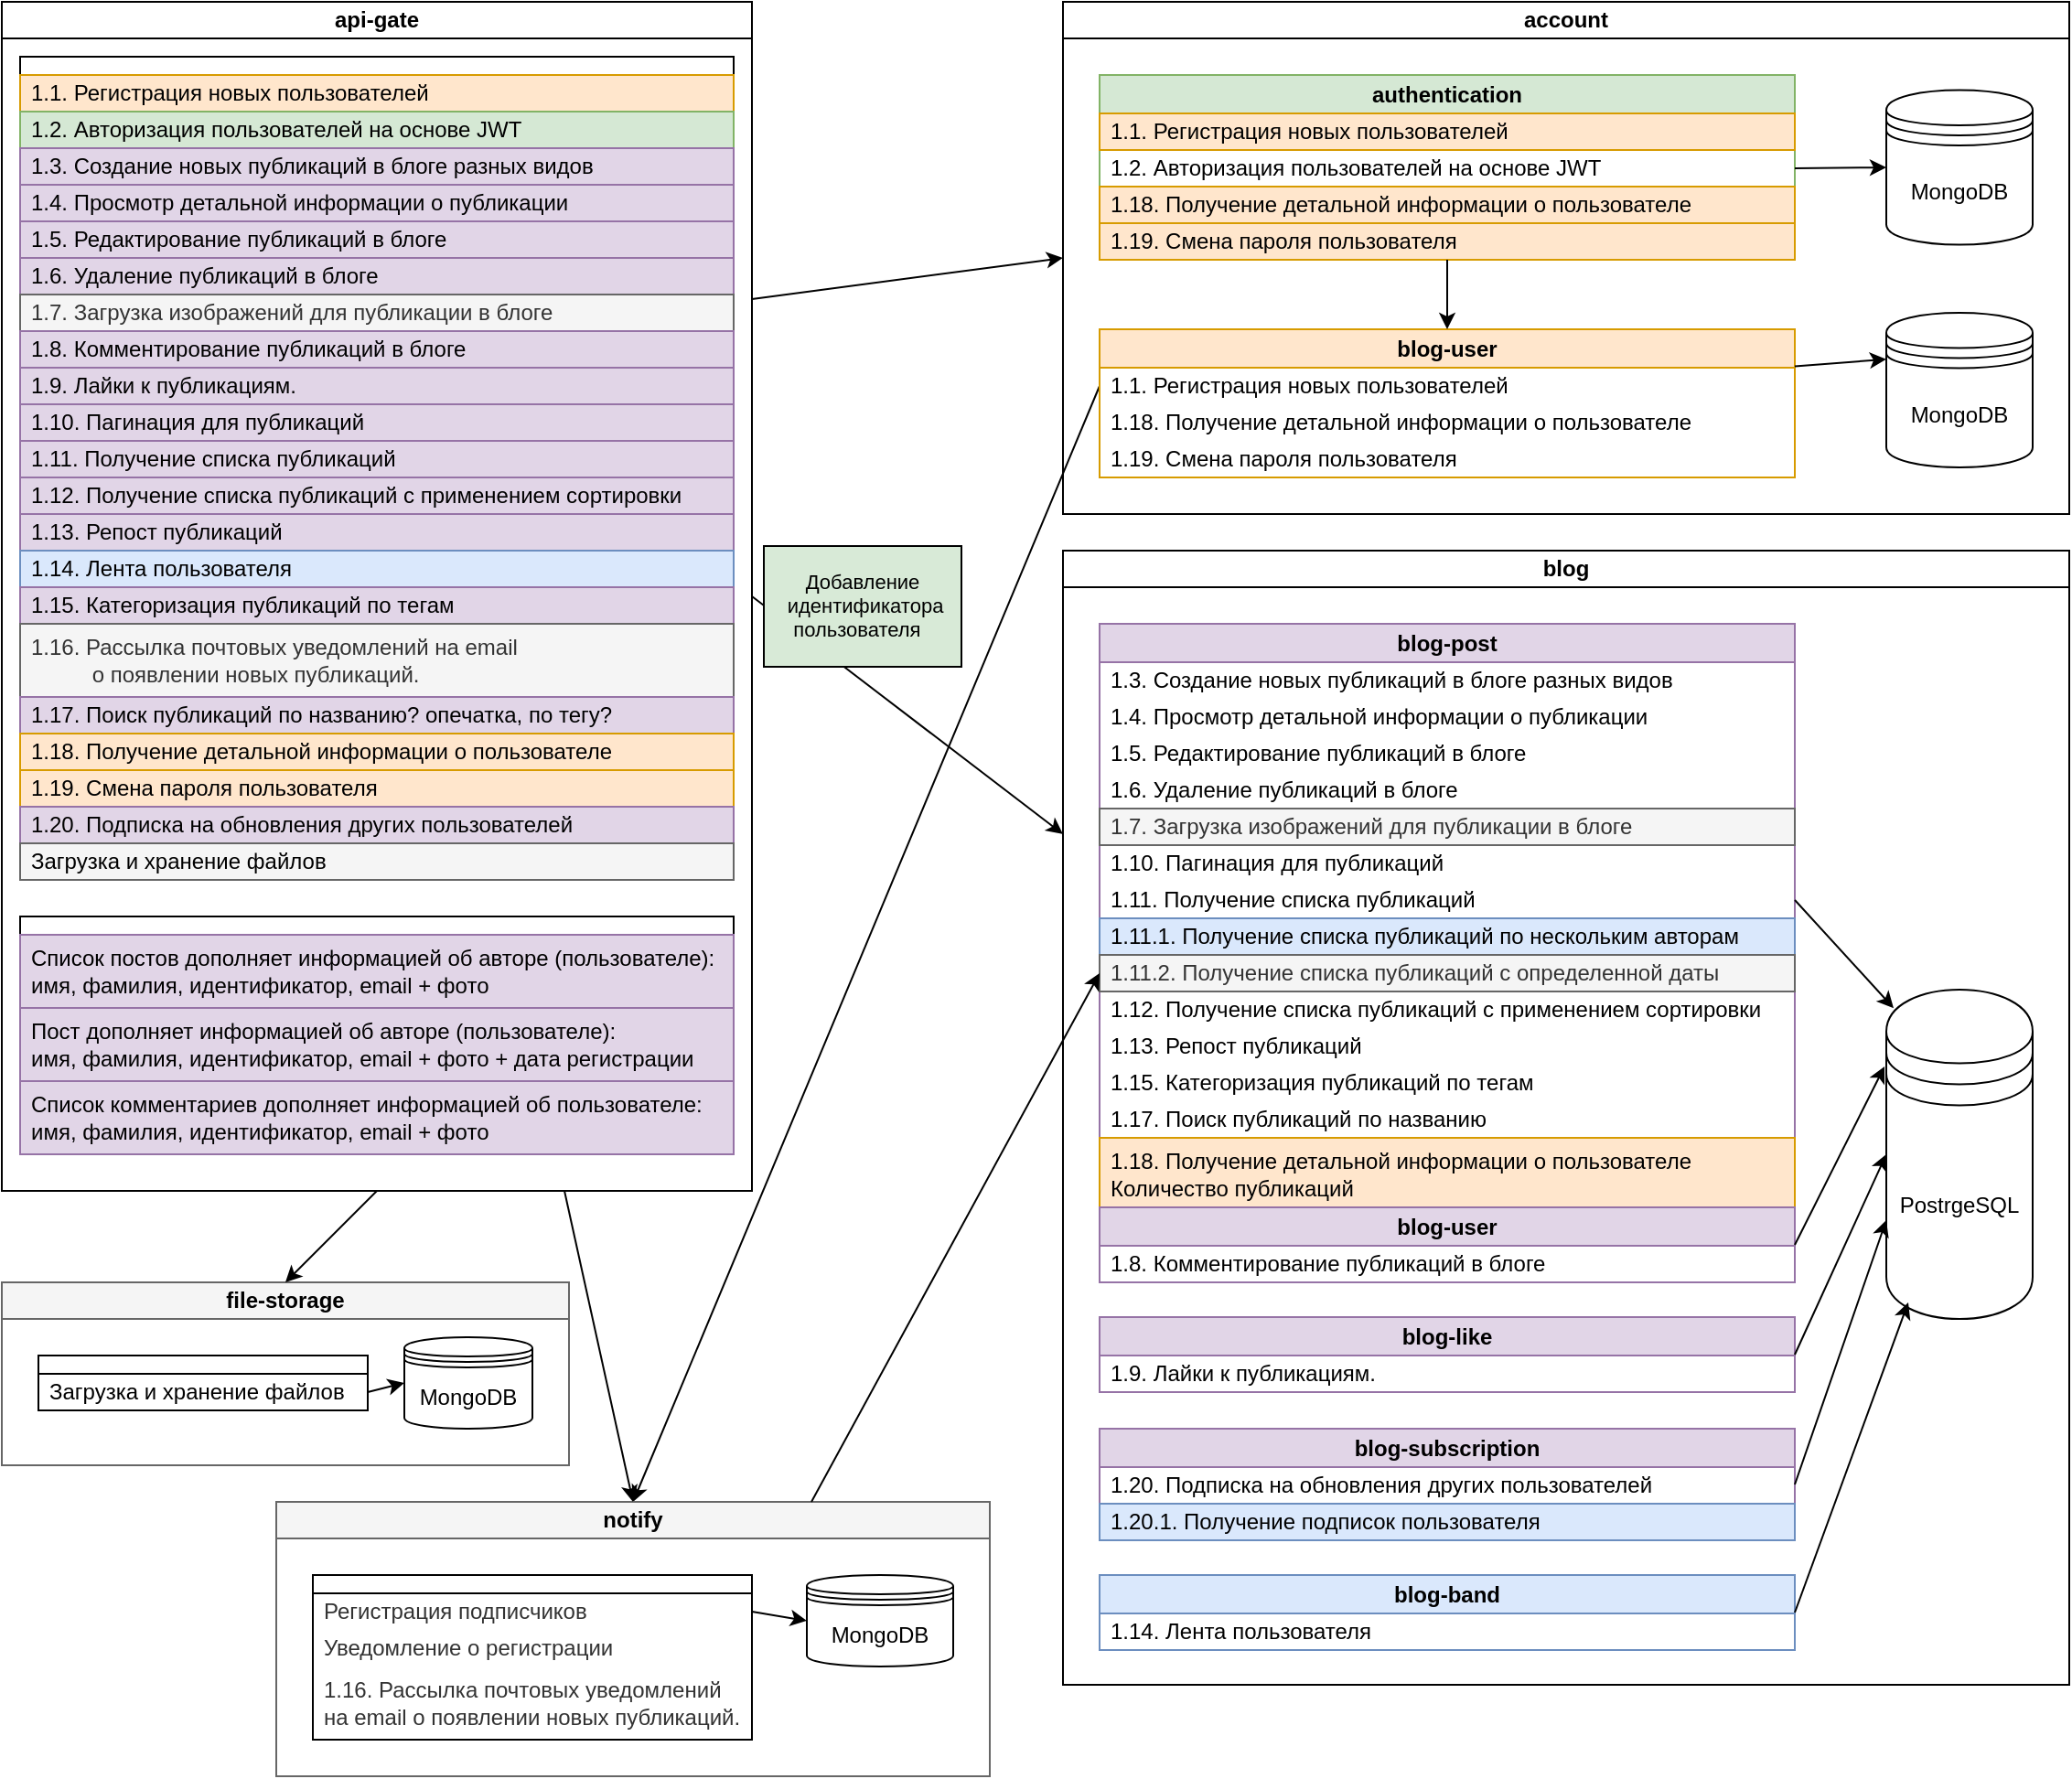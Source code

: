 <mxfile version="26.0.5">
  <diagram name="Страница — 1" id="c0rmzO42i5S5-6AuYbNh">
    <mxGraphModel dx="1434" dy="772" grid="1" gridSize="10" guides="1" tooltips="1" connect="1" arrows="1" fold="1" page="1" pageScale="1" pageWidth="1169" pageHeight="827" math="0" shadow="0">
      <root>
        <mxCell id="0" />
        <mxCell id="1" parent="0" />
        <mxCell id="fOTDyIUjg81vTat3cw3O-70" value="" style="endArrow=classic;html=1;rounded=0;exitX=0;exitY=0.5;exitDx=0;exitDy=0;entryX=0.5;entryY=0;entryDx=0;entryDy=0;" edge="1" parent="1" source="vsAvf6VTHKERCvfl-qEp-24" target="fOTDyIUjg81vTat3cw3O-58">
          <mxGeometry relative="1" as="geometry">
            <mxPoint x="800" y="1068" as="sourcePoint" />
            <mxPoint x="849" y="970" as="targetPoint" />
          </mxGeometry>
        </mxCell>
        <mxCell id="Nwkl9uQ9HmGx1w59XUbe-11" value="account" style="swimlane;whiteSpace=wrap;html=1;align=center;fontSize=12;startSize=20;" parent="1" vertex="1">
          <mxGeometry x="600" y="20" width="550" height="280" as="geometry" />
        </mxCell>
        <mxCell id="vsAvf6VTHKERCvfl-qEp-13" value="&lt;span style=&quot;font-weight: 700;&quot;&gt;authentication&lt;/span&gt;" style="swimlane;fontStyle=0;childLayout=stackLayout;horizontal=1;startSize=21;horizontalStack=0;resizeParent=1;resizeParentMax=0;resizeLast=0;collapsible=1;marginBottom=0;whiteSpace=wrap;html=1;movable=1;resizable=1;rotatable=1;deletable=1;editable=1;locked=0;connectable=1;fillColor=#d5e8d4;strokeColor=#82b366;" parent="Nwkl9uQ9HmGx1w59XUbe-11" vertex="1">
          <mxGeometry x="20" y="40" width="380" height="101" as="geometry" />
        </mxCell>
        <mxCell id="vsAvf6VTHKERCvfl-qEp-14" value="&lt;font style=&quot;color: rgb(0, 0, 0);&quot;&gt;1.1. Регистрация новых пользователей&lt;/font&gt;" style="text;strokeColor=#d79b00;fillColor=#ffe6cc;align=left;verticalAlign=middle;spacingLeft=4;spacingRight=4;overflow=hidden;points=[[0,0.5],[1,0.5]];portConstraint=eastwest;rotatable=0;whiteSpace=wrap;html=1;" parent="vsAvf6VTHKERCvfl-qEp-13" vertex="1">
          <mxGeometry y="21" width="380" height="20" as="geometry" />
        </mxCell>
        <mxCell id="vsAvf6VTHKERCvfl-qEp-15" value="1.2. Авторизация пользователей на основе JWT" style="text;align=left;verticalAlign=middle;spacingLeft=4;spacingRight=4;overflow=hidden;points=[[0,0.5],[1,0.5]];portConstraint=eastwest;rotatable=0;whiteSpace=wrap;html=1;" parent="vsAvf6VTHKERCvfl-qEp-13" vertex="1">
          <mxGeometry y="41" width="380" height="20" as="geometry" />
        </mxCell>
        <mxCell id="vsAvf6VTHKERCvfl-qEp-16" value="&lt;div style=&quot;text-align: center;&quot;&gt;&lt;span style=&quot;text-wrap-mode: nowrap;&quot;&gt;1.18. Получение детальной информации о пользователе&lt;/span&gt;&lt;/div&gt;" style="text;strokeColor=#d79b00;fillColor=#ffe6cc;align=left;verticalAlign=middle;spacingLeft=4;spacingRight=4;overflow=hidden;points=[[0,0.5],[1,0.5]];portConstraint=eastwest;rotatable=1;whiteSpace=wrap;html=1;movable=1;resizable=1;deletable=1;editable=1;locked=0;connectable=1;" parent="vsAvf6VTHKERCvfl-qEp-13" vertex="1">
          <mxGeometry y="61" width="380" height="20" as="geometry" />
        </mxCell>
        <mxCell id="vsAvf6VTHKERCvfl-qEp-108" value="&lt;div style=&quot;text-align: center;&quot;&gt;&lt;span style=&quot;background-color: transparent; text-wrap-mode: nowrap;&quot;&gt;1.19. Смена пароля пользователя&lt;/span&gt;&lt;/div&gt;" style="text;strokeColor=#d79b00;fillColor=#ffe6cc;align=left;verticalAlign=middle;spacingLeft=4;spacingRight=4;overflow=hidden;points=[[0,0.5],[1,0.5]];portConstraint=eastwest;rotatable=1;whiteSpace=wrap;html=1;movable=1;resizable=1;deletable=1;editable=1;locked=0;connectable=1;" parent="vsAvf6VTHKERCvfl-qEp-13" vertex="1">
          <mxGeometry y="81" width="380" height="20" as="geometry" />
        </mxCell>
        <mxCell id="vsAvf6VTHKERCvfl-qEp-21" value="&lt;span style=&quot;font-weight: 700;&quot;&gt;blog-user&lt;/span&gt;" style="swimlane;fontStyle=0;childLayout=stackLayout;horizontal=1;startSize=21;horizontalStack=0;resizeParent=1;resizeParentMax=0;resizeLast=0;collapsible=1;marginBottom=0;whiteSpace=wrap;html=1;movable=1;resizable=1;rotatable=1;deletable=1;editable=1;locked=0;connectable=1;fillColor=#ffe6cc;strokeColor=#d79b00;" parent="Nwkl9uQ9HmGx1w59XUbe-11" vertex="1">
          <mxGeometry x="20" y="179" width="380" height="81" as="geometry" />
        </mxCell>
        <mxCell id="vsAvf6VTHKERCvfl-qEp-24" value="&lt;font style=&quot;color: rgb(0, 0, 0);&quot;&gt;1.1. Регистрация новых пользователей&lt;/font&gt;" style="text;align=left;verticalAlign=middle;spacingLeft=4;spacingRight=4;overflow=hidden;points=[[0,0.5],[1,0.5]];portConstraint=eastwest;rotatable=0;whiteSpace=wrap;html=1;" parent="vsAvf6VTHKERCvfl-qEp-21" vertex="1">
          <mxGeometry y="21" width="380" height="20" as="geometry" />
        </mxCell>
        <mxCell id="vsAvf6VTHKERCvfl-qEp-98" value="&lt;span style=&quot;text-align: center; text-wrap-mode: nowrap;&quot;&gt;1.18. Получение детальной информации о пользователе&lt;/span&gt;" style="text;align=left;verticalAlign=middle;spacingLeft=4;spacingRight=4;overflow=hidden;points=[[0,0.5],[1,0.5]];portConstraint=eastwest;rotatable=0;whiteSpace=wrap;html=1;" parent="vsAvf6VTHKERCvfl-qEp-21" vertex="1">
          <mxGeometry y="41" width="380" height="20" as="geometry" />
        </mxCell>
        <mxCell id="vsAvf6VTHKERCvfl-qEp-99" value="&lt;span style=&quot;text-align: center; text-wrap-mode: nowrap;&quot;&gt;1.19. Смена пароля пользователя&lt;span style=&quot;white-space: pre;&quot;&gt;&#x9;&lt;/span&gt;&lt;/span&gt;" style="text;align=left;verticalAlign=middle;spacingLeft=4;spacingRight=4;overflow=hidden;points=[[0,0.5],[1,0.5]];portConstraint=eastwest;rotatable=0;whiteSpace=wrap;html=1;" parent="vsAvf6VTHKERCvfl-qEp-21" vertex="1">
          <mxGeometry y="61" width="380" height="20" as="geometry" />
        </mxCell>
        <mxCell id="Nwkl9uQ9HmGx1w59XUbe-8" value="MongoDB" style="shape=datastore;whiteSpace=wrap;html=1;fontSize=12;" parent="Nwkl9uQ9HmGx1w59XUbe-11" vertex="1">
          <mxGeometry x="450" y="170" width="80" height="84.5" as="geometry" />
        </mxCell>
        <mxCell id="vsAvf6VTHKERCvfl-qEp-102" value="" style="endArrow=classic;html=1;rounded=0;entryX=0.5;entryY=0;entryDx=0;entryDy=0;" parent="Nwkl9uQ9HmGx1w59XUbe-11" source="vsAvf6VTHKERCvfl-qEp-13" target="vsAvf6VTHKERCvfl-qEp-21" edge="1">
          <mxGeometry relative="1" as="geometry">
            <mxPoint x="545" y="216" as="sourcePoint" />
            <mxPoint x="685" y="261" as="targetPoint" />
          </mxGeometry>
        </mxCell>
        <mxCell id="vsAvf6VTHKERCvfl-qEp-107" value="" style="endArrow=classic;html=1;rounded=0;exitX=1;exitY=0.5;exitDx=0;exitDy=0;entryX=0;entryY=0.5;entryDx=0;entryDy=0;" parent="Nwkl9uQ9HmGx1w59XUbe-11" source="vsAvf6VTHKERCvfl-qEp-15" target="vsAvf6VTHKERCvfl-qEp-113" edge="1">
          <mxGeometry relative="1" as="geometry">
            <mxPoint x="492" y="252" as="sourcePoint" />
            <mxPoint x="380" y="120" as="targetPoint" />
          </mxGeometry>
        </mxCell>
        <mxCell id="vsAvf6VTHKERCvfl-qEp-112" value="" style="endArrow=classic;html=1;rounded=0;entryX=0;entryY=0.3;entryDx=0;entryDy=0;exitX=1;exitY=0.25;exitDx=0;exitDy=0;" parent="Nwkl9uQ9HmGx1w59XUbe-11" source="vsAvf6VTHKERCvfl-qEp-21" target="Nwkl9uQ9HmGx1w59XUbe-8" edge="1">
          <mxGeometry relative="1" as="geometry">
            <mxPoint x="380" y="180" as="sourcePoint" />
            <mxPoint x="412" y="206" as="targetPoint" />
          </mxGeometry>
        </mxCell>
        <mxCell id="vsAvf6VTHKERCvfl-qEp-113" value="MongoDB" style="shape=datastore;whiteSpace=wrap;html=1;fontSize=12;" parent="Nwkl9uQ9HmGx1w59XUbe-11" vertex="1">
          <mxGeometry x="450" y="48.25" width="80" height="84.5" as="geometry" />
        </mxCell>
        <mxCell id="vsAvf6VTHKERCvfl-qEp-60" value="&lt;b&gt;api-gate&lt;/b&gt;" style="swimlane;whiteSpace=wrap;html=1;align=center;fontSize=12;startSize=20;" parent="1" vertex="1">
          <mxGeometry x="20" y="20" width="410" height="650" as="geometry" />
        </mxCell>
        <mxCell id="vsAvf6VTHKERCvfl-qEp-4" value="" style="swimlane;fontStyle=0;childLayout=stackLayout;horizontal=1;startSize=10;horizontalStack=0;resizeParent=1;resizeParentMax=0;resizeLast=0;collapsible=1;marginBottom=0;whiteSpace=wrap;html=1;movable=1;resizable=1;rotatable=1;deletable=1;editable=1;locked=0;connectable=1;" parent="vsAvf6VTHKERCvfl-qEp-60" vertex="1">
          <mxGeometry x="10" y="30" width="390" height="450" as="geometry" />
        </mxCell>
        <mxCell id="vsAvf6VTHKERCvfl-qEp-5" value="&lt;font style=&quot;color: rgb(0, 0, 0);&quot;&gt;1.1. Регистрация новых пользователей&lt;/font&gt;" style="text;strokeColor=#d79b00;fillColor=#ffe6cc;align=left;verticalAlign=middle;spacingLeft=4;spacingRight=4;overflow=hidden;points=[[0,0.5],[1,0.5]];portConstraint=eastwest;rotatable=0;whiteSpace=wrap;html=1;direction=south;" parent="vsAvf6VTHKERCvfl-qEp-4" vertex="1">
          <mxGeometry y="10" width="390" height="20" as="geometry" />
        </mxCell>
        <mxCell id="vsAvf6VTHKERCvfl-qEp-6" value="1.2. Авторизация пользователей на основе JWT" style="text;strokeColor=#82b366;fillColor=#d5e8d4;align=left;verticalAlign=middle;spacingLeft=4;spacingRight=4;overflow=hidden;points=[[0,0.5],[1,0.5]];portConstraint=eastwest;rotatable=0;whiteSpace=wrap;html=1;" parent="vsAvf6VTHKERCvfl-qEp-4" vertex="1">
          <mxGeometry y="30" width="390" height="20" as="geometry" />
        </mxCell>
        <mxCell id="vsAvf6VTHKERCvfl-qEp-8" value="&lt;span style=&quot;text-wrap-mode: nowrap;&quot;&gt;1.3. Создание новых публикаций в блоге разных видов&lt;/span&gt;" style="text;strokeColor=#9673a6;fillColor=#e1d5e7;align=left;verticalAlign=middle;spacingLeft=4;spacingRight=4;overflow=hidden;points=[[0,0.5],[1,0.5]];portConstraint=eastwest;rotatable=0;whiteSpace=wrap;html=1;" parent="vsAvf6VTHKERCvfl-qEp-4" vertex="1">
          <mxGeometry y="50" width="390" height="20" as="geometry" />
        </mxCell>
        <mxCell id="vsAvf6VTHKERCvfl-qEp-137" value="&lt;span style=&quot;text-wrap-mode: nowrap;&quot;&gt;1.4. Просмотр детальной информации о публикации&lt;/span&gt;" style="text;strokeColor=#9673a6;fillColor=#e1d5e7;align=left;verticalAlign=middle;spacingLeft=4;spacingRight=4;overflow=hidden;points=[[0,0.5],[1,0.5]];portConstraint=eastwest;rotatable=0;whiteSpace=wrap;html=1;" parent="vsAvf6VTHKERCvfl-qEp-4" vertex="1">
          <mxGeometry y="70" width="390" height="20" as="geometry" />
        </mxCell>
        <mxCell id="vsAvf6VTHKERCvfl-qEp-152" value="&lt;span style=&quot;text-wrap-mode: nowrap;&quot;&gt;1.5. Редактирование публикаций в блоге&lt;/span&gt;" style="text;align=left;verticalAlign=middle;spacingLeft=4;spacingRight=4;overflow=hidden;points=[[0,0.5],[1,0.5]];portConstraint=eastwest;rotatable=0;whiteSpace=wrap;html=1;fillColor=#e1d5e7;strokeColor=#9673a6;" parent="vsAvf6VTHKERCvfl-qEp-4" vertex="1">
          <mxGeometry y="90" width="390" height="20" as="geometry" />
        </mxCell>
        <mxCell id="vsAvf6VTHKERCvfl-qEp-153" value="&lt;div style=&quot;text-wrap-mode: nowrap;&quot;&gt;1.6. Удаление публикаций в блоге&lt;/div&gt;" style="text;align=left;verticalAlign=middle;spacingLeft=4;spacingRight=4;overflow=hidden;points=[[0,0.5],[1,0.5]];portConstraint=eastwest;rotatable=0;whiteSpace=wrap;html=1;fillColor=#e1d5e7;strokeColor=#9673a6;" parent="vsAvf6VTHKERCvfl-qEp-4" vertex="1">
          <mxGeometry y="110" width="390" height="20" as="geometry" />
        </mxCell>
        <mxCell id="vsAvf6VTHKERCvfl-qEp-154" value="&lt;span style=&quot;text-wrap-mode: nowrap;&quot;&gt;1.7. Загрузка изображений для публикации в блоге&lt;/span&gt;" style="text;align=left;verticalAlign=middle;spacingLeft=4;spacingRight=4;overflow=hidden;points=[[0,0.5],[1,0.5]];portConstraint=eastwest;rotatable=0;whiteSpace=wrap;html=1;fillColor=#f5f5f5;fontColor=#333333;strokeColor=#666666;" parent="vsAvf6VTHKERCvfl-qEp-4" vertex="1">
          <mxGeometry y="130" width="390" height="20" as="geometry" />
        </mxCell>
        <mxCell id="vsAvf6VTHKERCvfl-qEp-189" value="&lt;span style=&quot;text-wrap-mode: nowrap;&quot;&gt;1.8. Комментирование публикаций в блоге&lt;/span&gt;" style="text;align=left;verticalAlign=middle;spacingLeft=4;spacingRight=4;overflow=hidden;points=[[0,0.5],[1,0.5]];portConstraint=eastwest;rotatable=0;whiteSpace=wrap;html=1;fillColor=#e1d5e7;strokeColor=#9673a6;" parent="vsAvf6VTHKERCvfl-qEp-4" vertex="1">
          <mxGeometry y="150" width="390" height="20" as="geometry" />
        </mxCell>
        <mxCell id="fOTDyIUjg81vTat3cw3O-25" value="&lt;span style=&quot;text-wrap-mode: nowrap;&quot;&gt;1.9. Лайки к публикациям.&lt;/span&gt;" style="text;align=left;verticalAlign=middle;spacingLeft=4;spacingRight=4;overflow=hidden;points=[[0,0.5],[1,0.5]];portConstraint=eastwest;rotatable=0;whiteSpace=wrap;html=1;fillColor=#e1d5e7;strokeColor=#9673a6;" vertex="1" parent="vsAvf6VTHKERCvfl-qEp-4">
          <mxGeometry y="170" width="390" height="20" as="geometry" />
        </mxCell>
        <mxCell id="vsAvf6VTHKERCvfl-qEp-155" value="&lt;span style=&quot;text-wrap-mode: nowrap;&quot;&gt;1.10. Пагинация для публикаций&lt;/span&gt;" style="text;align=left;verticalAlign=middle;spacingLeft=4;spacingRight=4;overflow=hidden;points=[[0,0.5],[1,0.5]];portConstraint=eastwest;rotatable=0;whiteSpace=wrap;html=1;fillColor=#e1d5e7;strokeColor=#9673a6;" parent="vsAvf6VTHKERCvfl-qEp-4" vertex="1">
          <mxGeometry y="190" width="390" height="20" as="geometry" />
        </mxCell>
        <mxCell id="vsAvf6VTHKERCvfl-qEp-156" value="&lt;span style=&quot;text-wrap-mode: nowrap;&quot;&gt;1.11. Получение списка публикаций&lt;/span&gt;" style="text;align=left;verticalAlign=middle;spacingLeft=4;spacingRight=4;overflow=hidden;points=[[0,0.5],[1,0.5]];portConstraint=eastwest;rotatable=0;whiteSpace=wrap;html=1;fillColor=#e1d5e7;strokeColor=#9673a6;" parent="vsAvf6VTHKERCvfl-qEp-4" vertex="1">
          <mxGeometry y="210" width="390" height="20" as="geometry" />
        </mxCell>
        <mxCell id="vsAvf6VTHKERCvfl-qEp-157" value="&lt;span style=&quot;text-wrap-mode: nowrap;&quot;&gt;1.12. Получение списка публикаций с применением сортировки&lt;/span&gt;" style="text;align=left;verticalAlign=middle;spacingLeft=4;spacingRight=4;overflow=hidden;points=[[0,0.5],[1,0.5]];portConstraint=eastwest;rotatable=0;whiteSpace=wrap;html=1;fillColor=#e1d5e7;strokeColor=#9673a6;" parent="vsAvf6VTHKERCvfl-qEp-4" vertex="1">
          <mxGeometry y="230" width="390" height="20" as="geometry" />
        </mxCell>
        <mxCell id="vsAvf6VTHKERCvfl-qEp-158" value="&lt;span style=&quot;text-wrap-mode: nowrap;&quot;&gt;1.13. Репост публикаций&lt;/span&gt;" style="text;align=left;verticalAlign=middle;spacingLeft=4;spacingRight=4;overflow=hidden;points=[[0,0.5],[1,0.5]];portConstraint=eastwest;rotatable=0;whiteSpace=wrap;html=1;fillColor=#e1d5e7;strokeColor=#9673a6;" parent="vsAvf6VTHKERCvfl-qEp-4" vertex="1">
          <mxGeometry y="250" width="390" height="20" as="geometry" />
        </mxCell>
        <mxCell id="fOTDyIUjg81vTat3cw3O-29" value="&lt;span style=&quot;text-wrap-mode: nowrap;&quot;&gt;1.14. Лента пользователя&lt;/span&gt;" style="text;align=left;verticalAlign=middle;spacingLeft=4;spacingRight=4;overflow=hidden;points=[[0,0.5],[1,0.5]];portConstraint=eastwest;rotatable=0;whiteSpace=wrap;html=1;fillColor=#dae8fc;strokeColor=#6c8ebf;" vertex="1" parent="vsAvf6VTHKERCvfl-qEp-4">
          <mxGeometry y="270" width="390" height="20" as="geometry" />
        </mxCell>
        <mxCell id="vsAvf6VTHKERCvfl-qEp-159" value="&lt;span style=&quot;text-wrap-mode: nowrap;&quot;&gt;1.15. Категоризация публикаций по тегам&lt;/span&gt;" style="text;align=left;verticalAlign=middle;spacingLeft=4;spacingRight=4;overflow=hidden;points=[[0,0.5],[1,0.5]];portConstraint=eastwest;rotatable=0;whiteSpace=wrap;html=1;fillColor=#e1d5e7;strokeColor=#9673a6;" parent="vsAvf6VTHKERCvfl-qEp-4" vertex="1">
          <mxGeometry y="290" width="390" height="20" as="geometry" />
        </mxCell>
        <mxCell id="fOTDyIUjg81vTat3cw3O-37" value="&lt;span style=&quot;text-align: center; text-wrap-mode: nowrap;&quot;&gt;1.16. Рассылка почтовых уведомлений на email&lt;/span&gt;&lt;div&gt;&lt;span style=&quot;text-align: center; text-wrap-mode: nowrap;&quot;&gt;&amp;nbsp; &amp;nbsp; &amp;nbsp; &amp;nbsp; &amp;nbsp; о появлении новых публикаций.&lt;/span&gt;&lt;/div&gt;" style="text;align=left;verticalAlign=middle;spacingLeft=4;spacingRight=4;overflow=hidden;points=[[0,0.5],[1,0.5]];portConstraint=eastwest;rotatable=0;whiteSpace=wrap;html=1;fillColor=#f5f5f5;fontColor=#333333;strokeColor=#666666;" vertex="1" parent="vsAvf6VTHKERCvfl-qEp-4">
          <mxGeometry y="310" width="390" height="40" as="geometry" />
        </mxCell>
        <mxCell id="vsAvf6VTHKERCvfl-qEp-160" value="&lt;span style=&quot;text-wrap-mode: nowrap;&quot;&gt;1.17. Поиск публикаций по названию? опечатка, по тегу?&lt;/span&gt;" style="text;align=left;verticalAlign=middle;spacingLeft=4;spacingRight=4;overflow=hidden;points=[[0,0.5],[1,0.5]];portConstraint=eastwest;rotatable=0;whiteSpace=wrap;html=1;fillColor=#e1d5e7;strokeColor=#9673a6;" parent="vsAvf6VTHKERCvfl-qEp-4" vertex="1">
          <mxGeometry y="350" width="390" height="20" as="geometry" />
        </mxCell>
        <mxCell id="vsAvf6VTHKERCvfl-qEp-73" value="&lt;span style=&quot;text-align: center; text-wrap-mode: nowrap;&quot;&gt;1.18. Получение детальной информации о пользователе&lt;/span&gt;" style="text;strokeColor=#d79b00;fillColor=#ffe6cc;align=left;verticalAlign=middle;spacingLeft=4;spacingRight=4;overflow=hidden;points=[[0,0.5],[1,0.5]];portConstraint=eastwest;rotatable=0;whiteSpace=wrap;html=1;" parent="vsAvf6VTHKERCvfl-qEp-4" vertex="1">
          <mxGeometry y="370" width="390" height="20" as="geometry" />
        </mxCell>
        <mxCell id="vsAvf6VTHKERCvfl-qEp-74" value="&lt;span style=&quot;text-align: center; text-wrap-mode: nowrap;&quot;&gt;1.19. Смена пароля пользователя&lt;/span&gt;" style="text;strokeColor=#d79b00;fillColor=#ffe6cc;align=left;verticalAlign=middle;spacingLeft=4;spacingRight=4;overflow=hidden;points=[[0,0.5],[1,0.5]];portConstraint=eastwest;rotatable=0;whiteSpace=wrap;html=1;" parent="vsAvf6VTHKERCvfl-qEp-4" vertex="1">
          <mxGeometry y="390" width="390" height="20" as="geometry" />
        </mxCell>
        <mxCell id="fOTDyIUjg81vTat3cw3O-28" value="&lt;span style=&quot;text-wrap-mode: nowrap;&quot;&gt;1.20. Подписка на обновления других пользователей&lt;/span&gt;" style="text;align=left;verticalAlign=middle;spacingLeft=4;spacingRight=4;overflow=hidden;points=[[0,0.5],[1,0.5]];portConstraint=eastwest;rotatable=0;whiteSpace=wrap;html=1;fillColor=#e1d5e7;strokeColor=#9673a6;" vertex="1" parent="vsAvf6VTHKERCvfl-qEp-4">
          <mxGeometry y="410" width="390" height="20" as="geometry" />
        </mxCell>
        <mxCell id="fOTDyIUjg81vTat3cw3O-40" value="&lt;span style=&quot;color: rgb(0, 0, 0); text-wrap-mode: nowrap;&quot;&gt;Загрузка и хранение&amp;nbsp;&lt;/span&gt;&lt;span style=&quot;color: light-dark(rgb(0, 0, 0), rgb(255, 255, 255)); text-wrap-mode: nowrap; background-color: transparent;&quot;&gt;файлов&lt;/span&gt;" style="text;align=left;verticalAlign=middle;spacingLeft=4;spacingRight=4;overflow=hidden;points=[[0,0.5],[1,0.5]];portConstraint=eastwest;rotatable=0;whiteSpace=wrap;html=1;fillColor=#f5f5f5;fontColor=#333333;strokeColor=#666666;" vertex="1" parent="vsAvf6VTHKERCvfl-qEp-4">
          <mxGeometry y="430" width="390" height="20" as="geometry" />
        </mxCell>
        <mxCell id="vsAvf6VTHKERCvfl-qEp-161" value="" style="swimlane;fontStyle=0;childLayout=stackLayout;horizontal=1;startSize=10;horizontalStack=0;resizeParent=1;resizeParentMax=0;resizeLast=0;collapsible=1;marginBottom=0;whiteSpace=wrap;html=1;movable=1;resizable=1;rotatable=1;deletable=1;editable=1;locked=0;connectable=1;" parent="vsAvf6VTHKERCvfl-qEp-60" vertex="1">
          <mxGeometry x="10" y="500" width="390" height="130" as="geometry" />
        </mxCell>
        <mxCell id="vsAvf6VTHKERCvfl-qEp-184" value="&lt;span style=&quot;text-wrap-mode: nowrap;&quot;&gt;Список постов дополняет информацией об авторе (пользователе):&lt;/span&gt;&lt;div&gt;&lt;span style=&quot;text-wrap-mode: nowrap;&quot;&gt;имя, фамилия, идентификатор, email + фото&lt;/span&gt;&lt;/div&gt;" style="text;align=left;verticalAlign=middle;spacingLeft=4;spacingRight=4;overflow=hidden;points=[[0,0.5],[1,0.5]];portConstraint=eastwest;rotatable=0;whiteSpace=wrap;html=1;fillColor=#e1d5e7;strokeColor=#9673a6;" parent="vsAvf6VTHKERCvfl-qEp-161" vertex="1">
          <mxGeometry y="10" width="390" height="40" as="geometry" />
        </mxCell>
        <mxCell id="vsAvf6VTHKERCvfl-qEp-186" value="&lt;span style=&quot;text-wrap-mode: nowrap;&quot;&gt;Пост дополняет информацией об авторе (пользователе):&lt;/span&gt;&lt;div&gt;&lt;span style=&quot;text-wrap-mode: nowrap;&quot;&gt;имя, фамилия, идентификатор, email + фото + дата регистрации&lt;/span&gt;&lt;/div&gt;" style="text;align=left;verticalAlign=middle;spacingLeft=4;spacingRight=4;overflow=hidden;points=[[0,0.5],[1,0.5]];portConstraint=eastwest;rotatable=0;whiteSpace=wrap;html=1;fillColor=#e1d5e7;strokeColor=#9673a6;" parent="vsAvf6VTHKERCvfl-qEp-161" vertex="1">
          <mxGeometry y="50" width="390" height="40" as="geometry" />
        </mxCell>
        <mxCell id="vsAvf6VTHKERCvfl-qEp-174" value="&lt;span style=&quot;text-wrap-mode: nowrap;&quot;&gt;Список комментариев дополняет информацией об пользователе:&lt;/span&gt;&lt;div&gt;&lt;span style=&quot;text-wrap-mode: nowrap;&quot;&gt;имя, фамилия, идентификатор, email + фото&lt;/span&gt;&lt;/div&gt;" style="text;align=left;verticalAlign=middle;spacingLeft=4;spacingRight=4;overflow=hidden;points=[[0,0.5],[1,0.5]];portConstraint=eastwest;rotatable=0;whiteSpace=wrap;html=1;fillColor=#e1d5e7;strokeColor=#9673a6;" parent="vsAvf6VTHKERCvfl-qEp-161" vertex="1">
          <mxGeometry y="90" width="390" height="40" as="geometry" />
        </mxCell>
        <mxCell id="vsAvf6VTHKERCvfl-qEp-114" value="" style="endArrow=classic;html=1;rounded=0;entryX=0;entryY=0.5;entryDx=0;entryDy=0;exitX=1;exitY=0.25;exitDx=0;exitDy=0;" parent="1" source="vsAvf6VTHKERCvfl-qEp-60" target="Nwkl9uQ9HmGx1w59XUbe-11" edge="1">
          <mxGeometry relative="1" as="geometry">
            <mxPoint x="270" y="430" as="sourcePoint" />
            <mxPoint x="760" y="650" as="targetPoint" />
          </mxGeometry>
        </mxCell>
        <mxCell id="vsAvf6VTHKERCvfl-qEp-115" value="blog" style="swimlane;whiteSpace=wrap;html=1;align=center;fontSize=12;startSize=20;" parent="1" vertex="1">
          <mxGeometry x="600" y="320" width="550" height="620" as="geometry" />
        </mxCell>
        <mxCell id="vsAvf6VTHKERCvfl-qEp-116" value="&lt;span style=&quot;font-weight: 700;&quot;&gt;blog-post&lt;/span&gt;" style="swimlane;fontStyle=0;childLayout=stackLayout;horizontal=1;startSize=21;horizontalStack=0;resizeParent=1;resizeParentMax=0;resizeLast=0;collapsible=1;marginBottom=0;whiteSpace=wrap;html=1;movable=1;resizable=1;rotatable=1;deletable=1;editable=1;locked=0;connectable=1;fillColor=#e1d5e7;strokeColor=#9673a6;" parent="vsAvf6VTHKERCvfl-qEp-115" vertex="1">
          <mxGeometry x="20" y="40" width="380" height="320" as="geometry" />
        </mxCell>
        <mxCell id="vsAvf6VTHKERCvfl-qEp-117" value="&lt;span style=&quot;text-wrap-mode: nowrap;&quot;&gt;1.3. Создание новых публикаций в блоге разных видов&lt;/span&gt;" style="text;align=left;verticalAlign=middle;spacingLeft=4;spacingRight=4;overflow=hidden;points=[[0,0.5],[1,0.5]];portConstraint=eastwest;rotatable=0;whiteSpace=wrap;html=1;" parent="vsAvf6VTHKERCvfl-qEp-116" vertex="1">
          <mxGeometry y="21" width="380" height="20" as="geometry" />
        </mxCell>
        <mxCell id="vsAvf6VTHKERCvfl-qEp-141" value="&lt;span style=&quot;text-wrap-mode: nowrap;&quot;&gt;1.4. Просмотр детальной информации о публикации&lt;/span&gt;" style="text;align=left;verticalAlign=middle;spacingLeft=4;spacingRight=4;overflow=hidden;points=[[0,0.5],[1,0.5]];portConstraint=eastwest;rotatable=0;whiteSpace=wrap;html=1;" parent="vsAvf6VTHKERCvfl-qEp-116" vertex="1">
          <mxGeometry y="41" width="380" height="20" as="geometry" />
        </mxCell>
        <mxCell id="vsAvf6VTHKERCvfl-qEp-118" value="&lt;span style=&quot;text-wrap-mode: nowrap;&quot;&gt;1.5. Редактирование публикаций в блоге&lt;/span&gt;" style="text;align=left;verticalAlign=middle;spacingLeft=4;spacingRight=4;overflow=hidden;points=[[0,0.5],[1,0.5]];portConstraint=eastwest;rotatable=0;whiteSpace=wrap;html=1;" parent="vsAvf6VTHKERCvfl-qEp-116" vertex="1">
          <mxGeometry y="61" width="380" height="20" as="geometry" />
        </mxCell>
        <mxCell id="vsAvf6VTHKERCvfl-qEp-142" value="&lt;div style=&quot;text-wrap-mode: nowrap;&quot;&gt;1.6. Удаление публикаций в блоге&lt;/div&gt;" style="text;align=left;verticalAlign=middle;spacingLeft=4;spacingRight=4;overflow=hidden;points=[[0,0.5],[1,0.5]];portConstraint=eastwest;rotatable=0;whiteSpace=wrap;html=1;" parent="vsAvf6VTHKERCvfl-qEp-116" vertex="1">
          <mxGeometry y="81" width="380" height="20" as="geometry" />
        </mxCell>
        <mxCell id="vsAvf6VTHKERCvfl-qEp-143" value="&lt;span style=&quot;text-wrap-mode: nowrap;&quot;&gt;1.7. Загрузка изображений для публикации в блоге&lt;/span&gt;" style="text;align=left;verticalAlign=middle;spacingLeft=4;spacingRight=4;overflow=hidden;points=[[0,0.5],[1,0.5]];portConstraint=eastwest;rotatable=0;whiteSpace=wrap;html=1;fillColor=#f5f5f5;fontColor=#333333;strokeColor=#666666;" parent="vsAvf6VTHKERCvfl-qEp-116" vertex="1">
          <mxGeometry y="101" width="380" height="20" as="geometry" />
        </mxCell>
        <mxCell id="vsAvf6VTHKERCvfl-qEp-144" value="&lt;span style=&quot;text-wrap-mode: nowrap;&quot;&gt;1.10. Пагинация для публикаций&lt;/span&gt;" style="text;align=left;verticalAlign=middle;spacingLeft=4;spacingRight=4;overflow=hidden;points=[[0,0.5],[1,0.5]];portConstraint=eastwest;rotatable=0;whiteSpace=wrap;html=1;" parent="vsAvf6VTHKERCvfl-qEp-116" vertex="1">
          <mxGeometry y="121" width="380" height="20" as="geometry" />
        </mxCell>
        <mxCell id="vsAvf6VTHKERCvfl-qEp-145" value="&lt;span style=&quot;text-wrap-mode: nowrap;&quot;&gt;1.11. Получение списка публикаций&lt;/span&gt;" style="text;align=left;verticalAlign=middle;spacingLeft=4;spacingRight=4;overflow=hidden;points=[[0,0.5],[1,0.5]];portConstraint=eastwest;rotatable=0;whiteSpace=wrap;html=1;" parent="vsAvf6VTHKERCvfl-qEp-116" vertex="1">
          <mxGeometry y="141" width="380" height="20" as="geometry" />
        </mxCell>
        <mxCell id="fOTDyIUjg81vTat3cw3O-36" value="&lt;span style=&quot;text-wrap-mode: nowrap;&quot;&gt;1.11.1. Получение списка публикаций по нескольким авторам&lt;/span&gt;" style="text;align=left;verticalAlign=middle;spacingLeft=4;spacingRight=4;overflow=hidden;points=[[0,0.5],[1,0.5]];portConstraint=eastwest;rotatable=0;whiteSpace=wrap;html=1;fillColor=#dae8fc;strokeColor=#6c8ebf;" vertex="1" parent="vsAvf6VTHKERCvfl-qEp-116">
          <mxGeometry y="161" width="380" height="20" as="geometry" />
        </mxCell>
        <mxCell id="fOTDyIUjg81vTat3cw3O-69" value="&lt;span style=&quot;text-wrap-mode: nowrap;&quot;&gt;1.11.2. Получение списка публикаций с определенной даты&lt;/span&gt;" style="text;align=left;verticalAlign=middle;spacingLeft=4;spacingRight=4;overflow=hidden;points=[[0,0.5],[1,0.5]];portConstraint=eastwest;rotatable=0;whiteSpace=wrap;html=1;fillColor=#f5f5f5;strokeColor=#666666;fontColor=#333333;" vertex="1" parent="vsAvf6VTHKERCvfl-qEp-116">
          <mxGeometry y="181" width="380" height="20" as="geometry" />
        </mxCell>
        <mxCell id="vsAvf6VTHKERCvfl-qEp-146" value="&lt;span style=&quot;text-wrap-mode: nowrap;&quot;&gt;1.12. Получение списка публикаций с применением сортировки&lt;/span&gt;" style="text;align=left;verticalAlign=middle;spacingLeft=4;spacingRight=4;overflow=hidden;points=[[0,0.5],[1,0.5]];portConstraint=eastwest;rotatable=0;whiteSpace=wrap;html=1;" parent="vsAvf6VTHKERCvfl-qEp-116" vertex="1">
          <mxGeometry y="201" width="380" height="20" as="geometry" />
        </mxCell>
        <mxCell id="vsAvf6VTHKERCvfl-qEp-147" value="&lt;span style=&quot;text-wrap-mode: nowrap;&quot;&gt;1.13. Репост публикаций&lt;/span&gt;" style="text;align=left;verticalAlign=middle;spacingLeft=4;spacingRight=4;overflow=hidden;points=[[0,0.5],[1,0.5]];portConstraint=eastwest;rotatable=0;whiteSpace=wrap;html=1;" parent="vsAvf6VTHKERCvfl-qEp-116" vertex="1">
          <mxGeometry y="221" width="380" height="20" as="geometry" />
        </mxCell>
        <mxCell id="vsAvf6VTHKERCvfl-qEp-148" value="&lt;span style=&quot;text-wrap-mode: nowrap;&quot;&gt;1.15. Категоризация публикаций по тегам&lt;/span&gt;" style="text;align=left;verticalAlign=middle;spacingLeft=4;spacingRight=4;overflow=hidden;points=[[0,0.5],[1,0.5]];portConstraint=eastwest;rotatable=0;whiteSpace=wrap;html=1;" parent="vsAvf6VTHKERCvfl-qEp-116" vertex="1">
          <mxGeometry y="241" width="380" height="20" as="geometry" />
        </mxCell>
        <mxCell id="vsAvf6VTHKERCvfl-qEp-149" value="&lt;span style=&quot;text-wrap-mode: nowrap;&quot;&gt;1.17. Поиск публикаций по названию&lt;/span&gt;" style="text;align=left;verticalAlign=middle;spacingLeft=4;spacingRight=4;overflow=hidden;points=[[0,0.5],[1,0.5]];portConstraint=eastwest;rotatable=0;whiteSpace=wrap;html=1;" parent="vsAvf6VTHKERCvfl-qEp-116" vertex="1">
          <mxGeometry y="261" width="380" height="20" as="geometry" />
        </mxCell>
        <mxCell id="vsAvf6VTHKERCvfl-qEp-151" value="&lt;span style=&quot;text-align: center; text-wrap-mode: nowrap;&quot;&gt;1.18. Получение детальной информации о пользователе&lt;/span&gt;&lt;div&gt;&lt;span style=&quot;text-align: center; text-wrap-mode: nowrap;&quot;&gt;Количество публикаций&lt;/span&gt;&lt;/div&gt;" style="text;strokeColor=#d79b00;fillColor=#ffe6cc;align=left;verticalAlign=middle;spacingLeft=4;spacingRight=4;overflow=hidden;points=[[0,0.5],[1,0.5]];portConstraint=eastwest;rotatable=0;whiteSpace=wrap;html=1;" parent="vsAvf6VTHKERCvfl-qEp-116" vertex="1">
          <mxGeometry y="281" width="380" height="39" as="geometry" />
        </mxCell>
        <mxCell id="vsAvf6VTHKERCvfl-qEp-128" value="" style="endArrow=classic;html=1;rounded=0;exitX=1;exitY=0.5;exitDx=0;exitDy=0;entryX=0.05;entryY=0.056;entryDx=0;entryDy=0;entryPerimeter=0;" parent="vsAvf6VTHKERCvfl-qEp-115" source="vsAvf6VTHKERCvfl-qEp-145" target="vsAvf6VTHKERCvfl-qEp-131" edge="1">
          <mxGeometry relative="1" as="geometry">
            <mxPoint x="492" y="252" as="sourcePoint" />
            <mxPoint x="380" y="120" as="targetPoint" />
          </mxGeometry>
        </mxCell>
        <mxCell id="vsAvf6VTHKERCvfl-qEp-131" value="PostrgeSQL" style="shape=datastore;whiteSpace=wrap;html=1;fontSize=12;" parent="vsAvf6VTHKERCvfl-qEp-115" vertex="1">
          <mxGeometry x="450" y="240" width="80" height="180" as="geometry" />
        </mxCell>
        <mxCell id="vsAvf6VTHKERCvfl-qEp-180" value="&lt;span style=&quot;font-weight: 700;&quot;&gt;blog-user&lt;/span&gt;" style="swimlane;fontStyle=0;childLayout=stackLayout;horizontal=1;startSize=21;horizontalStack=0;resizeParent=1;resizeParentMax=0;resizeLast=0;collapsible=1;marginBottom=0;whiteSpace=wrap;html=1;movable=1;resizable=1;rotatable=1;deletable=1;editable=1;locked=0;connectable=1;fillColor=#e1d5e7;strokeColor=#9673a6;" parent="vsAvf6VTHKERCvfl-qEp-115" vertex="1">
          <mxGeometry x="20" y="359" width="380" height="41" as="geometry" />
        </mxCell>
        <mxCell id="vsAvf6VTHKERCvfl-qEp-183" value="&lt;span style=&quot;text-wrap-mode: nowrap;&quot;&gt;1.8. Комментирование публикаций в блоге&lt;/span&gt;" style="text;align=left;verticalAlign=middle;spacingLeft=4;spacingRight=4;overflow=hidden;points=[[0,0.5],[1,0.5]];portConstraint=eastwest;rotatable=0;whiteSpace=wrap;html=1;" parent="vsAvf6VTHKERCvfl-qEp-180" vertex="1">
          <mxGeometry y="21" width="380" height="20" as="geometry" />
        </mxCell>
        <mxCell id="vsAvf6VTHKERCvfl-qEp-187" value="&lt;span style=&quot;font-weight: 700;&quot;&gt;blog-like&lt;/span&gt;" style="swimlane;fontStyle=0;childLayout=stackLayout;horizontal=1;startSize=21;horizontalStack=0;resizeParent=1;resizeParentMax=0;resizeLast=0;collapsible=1;marginBottom=0;whiteSpace=wrap;html=1;movable=1;resizable=1;rotatable=1;deletable=1;editable=1;locked=0;connectable=1;fillColor=#e1d5e7;strokeColor=#9673a6;" parent="vsAvf6VTHKERCvfl-qEp-115" vertex="1">
          <mxGeometry x="20" y="419" width="380" height="41" as="geometry" />
        </mxCell>
        <mxCell id="vsAvf6VTHKERCvfl-qEp-188" value="&lt;span style=&quot;text-wrap-mode: nowrap;&quot;&gt;1.9. Лайки к публикациям.&lt;/span&gt;" style="text;align=left;verticalAlign=middle;spacingLeft=4;spacingRight=4;overflow=hidden;points=[[0,0.5],[1,0.5]];portConstraint=eastwest;rotatable=0;whiteSpace=wrap;html=1;" parent="vsAvf6VTHKERCvfl-qEp-187" vertex="1">
          <mxGeometry y="21" width="380" height="20" as="geometry" />
        </mxCell>
        <mxCell id="fOTDyIUjg81vTat3cw3O-1" value="&lt;span style=&quot;font-weight: 700;&quot;&gt;blog-subscription&lt;/span&gt;" style="swimlane;fontStyle=0;childLayout=stackLayout;horizontal=1;startSize=21;horizontalStack=0;resizeParent=1;resizeParentMax=0;resizeLast=0;collapsible=1;marginBottom=0;whiteSpace=wrap;html=1;movable=1;resizable=1;rotatable=1;deletable=1;editable=1;locked=0;connectable=1;fillColor=#e1d5e7;strokeColor=#9673a6;" vertex="1" parent="vsAvf6VTHKERCvfl-qEp-115">
          <mxGeometry x="20" y="480" width="380" height="61" as="geometry" />
        </mxCell>
        <mxCell id="fOTDyIUjg81vTat3cw3O-2" value="&lt;span style=&quot;text-wrap-mode: nowrap;&quot;&gt;1.20. Подписка на обновления других пользователей&lt;/span&gt;" style="text;align=left;verticalAlign=middle;spacingLeft=4;spacingRight=4;overflow=hidden;points=[[0,0.5],[1,0.5]];portConstraint=eastwest;rotatable=0;whiteSpace=wrap;html=1;" vertex="1" parent="fOTDyIUjg81vTat3cw3O-1">
          <mxGeometry y="21" width="380" height="20" as="geometry" />
        </mxCell>
        <mxCell id="fOTDyIUjg81vTat3cw3O-35" value="&lt;span style=&quot;text-wrap-mode: nowrap;&quot;&gt;1.20.1. Получение подписок пользователя&lt;/span&gt;" style="text;align=left;verticalAlign=middle;spacingLeft=4;spacingRight=4;overflow=hidden;points=[[0,0.5],[1,0.5]];portConstraint=eastwest;rotatable=0;whiteSpace=wrap;html=1;fillColor=#dae8fc;strokeColor=#6c8ebf;" vertex="1" parent="fOTDyIUjg81vTat3cw3O-1">
          <mxGeometry y="41" width="380" height="20" as="geometry" />
        </mxCell>
        <mxCell id="fOTDyIUjg81vTat3cw3O-26" value="&lt;span style=&quot;font-weight: 700;&quot;&gt;blog-band&lt;/span&gt;" style="swimlane;fontStyle=0;childLayout=stackLayout;horizontal=1;startSize=21;horizontalStack=0;resizeParent=1;resizeParentMax=0;resizeLast=0;collapsible=1;marginBottom=0;whiteSpace=wrap;html=1;movable=1;resizable=1;rotatable=1;deletable=1;editable=1;locked=0;connectable=1;fillColor=#dae8fc;strokeColor=#6c8ebf;" vertex="1" parent="vsAvf6VTHKERCvfl-qEp-115">
          <mxGeometry x="20" y="560" width="380" height="41" as="geometry" />
        </mxCell>
        <mxCell id="fOTDyIUjg81vTat3cw3O-27" value="&lt;span style=&quot;text-wrap-mode: nowrap;&quot;&gt;1.14. Лента пользователя&lt;/span&gt;" style="text;align=left;verticalAlign=middle;spacingLeft=4;spacingRight=4;overflow=hidden;points=[[0,0.5],[1,0.5]];portConstraint=eastwest;rotatable=0;whiteSpace=wrap;html=1;" vertex="1" parent="fOTDyIUjg81vTat3cw3O-26">
          <mxGeometry y="21" width="380" height="20" as="geometry" />
        </mxCell>
        <mxCell id="fOTDyIUjg81vTat3cw3O-30" value="" style="endArrow=classic;html=1;rounded=0;exitX=1;exitY=0.5;exitDx=0;exitDy=0;entryX=0;entryY=0.7;entryDx=0;entryDy=0;" edge="1" parent="vsAvf6VTHKERCvfl-qEp-115" source="fOTDyIUjg81vTat3cw3O-1" target="vsAvf6VTHKERCvfl-qEp-131">
          <mxGeometry relative="1" as="geometry">
            <mxPoint x="440" y="440" as="sourcePoint" />
            <mxPoint x="494" y="499" as="targetPoint" />
          </mxGeometry>
        </mxCell>
        <mxCell id="fOTDyIUjg81vTat3cw3O-31" value="" style="endArrow=classic;html=1;rounded=0;exitX=1;exitY=0.5;exitDx=0;exitDy=0;entryX=0;entryY=0.5;entryDx=0;entryDy=0;" edge="1" parent="vsAvf6VTHKERCvfl-qEp-115" source="vsAvf6VTHKERCvfl-qEp-187" target="vsAvf6VTHKERCvfl-qEp-131">
          <mxGeometry relative="1" as="geometry">
            <mxPoint x="430" y="470" as="sourcePoint" />
            <mxPoint x="484" y="529" as="targetPoint" />
          </mxGeometry>
        </mxCell>
        <mxCell id="fOTDyIUjg81vTat3cw3O-32" value="" style="endArrow=classic;html=1;rounded=0;exitX=1;exitY=0.5;exitDx=0;exitDy=0;entryX=0.15;entryY=0.95;entryDx=0;entryDy=0;entryPerimeter=0;" edge="1" parent="vsAvf6VTHKERCvfl-qEp-115" source="fOTDyIUjg81vTat3cw3O-26" target="vsAvf6VTHKERCvfl-qEp-131">
          <mxGeometry relative="1" as="geometry">
            <mxPoint x="450" y="470" as="sourcePoint" />
            <mxPoint x="504" y="529" as="targetPoint" />
          </mxGeometry>
        </mxCell>
        <mxCell id="fOTDyIUjg81vTat3cw3O-33" value="" style="endArrow=classic;html=1;rounded=0;exitX=1;exitY=0.5;exitDx=0;exitDy=0;entryX=-0.012;entryY=0.233;entryDx=0;entryDy=0;entryPerimeter=0;" edge="1" parent="vsAvf6VTHKERCvfl-qEp-115" source="vsAvf6VTHKERCvfl-qEp-180" target="vsAvf6VTHKERCvfl-qEp-131">
          <mxGeometry relative="1" as="geometry">
            <mxPoint x="410" y="511" as="sourcePoint" />
            <mxPoint x="464" y="570" as="targetPoint" />
          </mxGeometry>
        </mxCell>
        <mxCell id="vsAvf6VTHKERCvfl-qEp-135" value="" style="endArrow=classic;html=1;rounded=0;entryX=0;entryY=0.25;entryDx=0;entryDy=0;exitX=1;exitY=0.5;exitDx=0;exitDy=0;" parent="1" source="vsAvf6VTHKERCvfl-qEp-60" target="vsAvf6VTHKERCvfl-qEp-115" edge="1">
          <mxGeometry relative="1" as="geometry">
            <mxPoint x="560" y="330" as="sourcePoint" />
            <mxPoint x="590" y="210" as="targetPoint" />
          </mxGeometry>
        </mxCell>
        <mxCell id="vsAvf6VTHKERCvfl-qEp-136" value="&lt;div&gt;&lt;br&gt;&lt;/div&gt;Добавление&lt;br&gt;&amp;nbsp; &amp;nbsp; идентификатора&amp;nbsp; &amp;nbsp;&lt;br&gt;пользователя&amp;nbsp;&amp;nbsp;&lt;div&gt;&lt;br&gt;&lt;/div&gt;" style="edgeLabel;resizable=0;;align=center;verticalAlign=middle;labelBackgroundColor=light-dark(#d8ead7, #004400);spacingTop=0;spacingLeft=0;spacing=0;spacingRight=0;html=1;textShadow=0;labelBorderColor=default;" parent="vsAvf6VTHKERCvfl-qEp-135" connectable="0" vertex="1">
          <mxGeometry relative="1" as="geometry">
            <mxPoint x="-25" y="-60" as="offset" />
          </mxGeometry>
        </mxCell>
        <mxCell id="fOTDyIUjg81vTat3cw3O-41" value="&lt;span style=&quot;color: rgb(0, 0, 0);&quot;&gt;file-storage&lt;/span&gt;" style="swimlane;whiteSpace=wrap;html=1;align=center;fontSize=12;startSize=20;fillColor=#f5f5f5;fontColor=#333333;strokeColor=#666666;" vertex="1" parent="1">
          <mxGeometry x="20" y="720" width="310" height="100" as="geometry" />
        </mxCell>
        <mxCell id="fOTDyIUjg81vTat3cw3O-47" value="" style="swimlane;fontStyle=0;childLayout=stackLayout;horizontal=1;startSize=10;horizontalStack=0;resizeParent=1;resizeParentMax=0;resizeLast=0;collapsible=1;marginBottom=0;whiteSpace=wrap;html=1;movable=1;resizable=1;rotatable=1;deletable=1;editable=1;locked=0;connectable=1;" vertex="1" parent="fOTDyIUjg81vTat3cw3O-41">
          <mxGeometry x="20" y="40" width="180" height="30" as="geometry" />
        </mxCell>
        <mxCell id="fOTDyIUjg81vTat3cw3O-50" value="&lt;span style=&quot;text-wrap-mode: nowrap; color: rgb(0, 0, 0);&quot;&gt;Загрузка и хранение&amp;nbsp;&lt;/span&gt;&lt;span style=&quot;text-wrap-mode: nowrap; background-color: transparent; color: light-dark(rgb(0, 0, 0), rgb(255, 255, 255));&quot;&gt;файлов&lt;/span&gt;" style="text;align=left;verticalAlign=middle;spacingLeft=4;spacingRight=4;overflow=hidden;points=[[0,0.5],[1,0.5]];portConstraint=eastwest;rotatable=0;whiteSpace=wrap;html=1;" vertex="1" parent="fOTDyIUjg81vTat3cw3O-47">
          <mxGeometry y="10" width="180" height="20" as="geometry" />
        </mxCell>
        <mxCell id="fOTDyIUjg81vTat3cw3O-51" value="MongoDB" style="shape=datastore;whiteSpace=wrap;html=1;fontSize=12;" vertex="1" parent="fOTDyIUjg81vTat3cw3O-41">
          <mxGeometry x="220" y="30" width="70" height="50" as="geometry" />
        </mxCell>
        <mxCell id="fOTDyIUjg81vTat3cw3O-56" value="" style="endArrow=classic;html=1;rounded=0;entryX=0;entryY=0.5;entryDx=0;entryDy=0;exitX=1;exitY=0.5;exitDx=0;exitDy=0;exitPerimeter=0;" edge="1" parent="fOTDyIUjg81vTat3cw3O-41" source="fOTDyIUjg81vTat3cw3O-50" target="fOTDyIUjg81vTat3cw3O-51">
          <mxGeometry relative="1" as="geometry">
            <mxPoint x="370" y="240" as="sourcePoint" />
            <mxPoint x="412" y="206" as="targetPoint" />
          </mxGeometry>
        </mxCell>
        <mxCell id="fOTDyIUjg81vTat3cw3O-58" value="&lt;span style=&quot;color: rgb(0, 0, 0);&quot;&gt;notify&lt;/span&gt;" style="swimlane;whiteSpace=wrap;html=1;align=center;fontSize=12;startSize=20;fillColor=#f5f5f5;fontColor=#333333;strokeColor=#666666;" vertex="1" parent="1">
          <mxGeometry x="170" y="840" width="390" height="150" as="geometry" />
        </mxCell>
        <mxCell id="fOTDyIUjg81vTat3cw3O-59" value="" style="swimlane;fontStyle=0;childLayout=stackLayout;horizontal=1;startSize=10;horizontalStack=0;resizeParent=1;resizeParentMax=0;resizeLast=0;collapsible=1;marginBottom=0;whiteSpace=wrap;html=1;movable=1;resizable=1;rotatable=1;deletable=1;editable=1;locked=0;connectable=1;" vertex="1" parent="fOTDyIUjg81vTat3cw3O-58">
          <mxGeometry x="20" y="40" width="240" height="90" as="geometry" />
        </mxCell>
        <mxCell id="fOTDyIUjg81vTat3cw3O-60" value="&lt;span style=&quot;color: rgb(51, 51, 51); text-wrap-mode: nowrap; text-align: center;&quot;&gt;Регистрация подписчиков&lt;/span&gt;" style="text;align=left;verticalAlign=middle;spacingLeft=4;spacingRight=4;overflow=hidden;points=[[0,0.5],[1,0.5]];portConstraint=eastwest;rotatable=0;whiteSpace=wrap;html=1;" vertex="1" parent="fOTDyIUjg81vTat3cw3O-59">
          <mxGeometry y="10" width="240" height="20" as="geometry" />
        </mxCell>
        <mxCell id="fOTDyIUjg81vTat3cw3O-64" value="&lt;span style=&quot;color: rgb(51, 51, 51); text-wrap-mode: nowrap; text-align: center;&quot;&gt;Уведомление о регистрации&lt;/span&gt;" style="text;align=left;verticalAlign=middle;spacingLeft=4;spacingRight=4;overflow=hidden;points=[[0,0.5],[1,0.5]];portConstraint=eastwest;rotatable=0;whiteSpace=wrap;html=1;" vertex="1" parent="fOTDyIUjg81vTat3cw3O-59">
          <mxGeometry y="30" width="240" height="20" as="geometry" />
        </mxCell>
        <mxCell id="fOTDyIUjg81vTat3cw3O-63" value="&lt;span style=&quot;color: rgb(51, 51, 51); text-wrap-mode: nowrap; text-align: center;&quot;&gt;1.16. Рассылка почтовых уведомлений&lt;/span&gt;&lt;div&gt;&lt;span style=&quot;color: rgb(51, 51, 51); text-wrap-mode: nowrap; text-align: center;&quot;&gt;на email&amp;nbsp;&lt;/span&gt;&lt;span style=&quot;text-align: center; text-wrap-mode: nowrap; color: light-dark(rgb(51, 51, 51), rgb(193, 193, 193)); background-color: transparent;&quot;&gt;о появлении новых публикаций.&lt;/span&gt;&lt;/div&gt;" style="text;align=left;verticalAlign=middle;spacingLeft=4;spacingRight=4;overflow=hidden;points=[[0,0.5],[1,0.5]];portConstraint=eastwest;rotatable=0;whiteSpace=wrap;html=1;" vertex="1" parent="fOTDyIUjg81vTat3cw3O-59">
          <mxGeometry y="50" width="240" height="40" as="geometry" />
        </mxCell>
        <mxCell id="fOTDyIUjg81vTat3cw3O-61" value="MongoDB" style="shape=datastore;whiteSpace=wrap;html=1;fontSize=12;" vertex="1" parent="fOTDyIUjg81vTat3cw3O-58">
          <mxGeometry x="290" y="40" width="80" height="50" as="geometry" />
        </mxCell>
        <mxCell id="fOTDyIUjg81vTat3cw3O-62" value="" style="endArrow=classic;html=1;rounded=0;entryX=0;entryY=0.5;entryDx=0;entryDy=0;exitX=1;exitY=0.5;exitDx=0;exitDy=0;exitPerimeter=0;" edge="1" parent="fOTDyIUjg81vTat3cw3O-58" source="fOTDyIUjg81vTat3cw3O-60" target="fOTDyIUjg81vTat3cw3O-61">
          <mxGeometry relative="1" as="geometry">
            <mxPoint x="370" y="240" as="sourcePoint" />
            <mxPoint x="412" y="206" as="targetPoint" />
          </mxGeometry>
        </mxCell>
        <mxCell id="fOTDyIUjg81vTat3cw3O-65" value="" style="endArrow=classic;html=1;rounded=0;entryX=0;entryY=0.5;entryDx=0;entryDy=0;exitX=0.75;exitY=0;exitDx=0;exitDy=0;" edge="1" parent="1" source="fOTDyIUjg81vTat3cw3O-58" target="fOTDyIUjg81vTat3cw3O-69">
          <mxGeometry relative="1" as="geometry">
            <mxPoint x="450" y="950" as="sourcePoint" />
            <mxPoint x="570" y="630" as="targetPoint" />
          </mxGeometry>
        </mxCell>
        <mxCell id="fOTDyIUjg81vTat3cw3O-66" value="" style="endArrow=classic;html=1;rounded=0;exitX=0.75;exitY=1;exitDx=0;exitDy=0;entryX=0.5;entryY=0;entryDx=0;entryDy=0;" edge="1" parent="1" source="vsAvf6VTHKERCvfl-qEp-60" target="fOTDyIUjg81vTat3cw3O-58">
          <mxGeometry relative="1" as="geometry">
            <mxPoint x="700" y="1068" as="sourcePoint" />
            <mxPoint x="749" y="970" as="targetPoint" />
          </mxGeometry>
        </mxCell>
        <mxCell id="fOTDyIUjg81vTat3cw3O-68" value="" style="endArrow=classic;html=1;rounded=0;exitX=0.5;exitY=1;exitDx=0;exitDy=0;entryX=0.5;entryY=0;entryDx=0;entryDy=0;" edge="1" parent="1" source="vsAvf6VTHKERCvfl-qEp-60" target="fOTDyIUjg81vTat3cw3O-41">
          <mxGeometry relative="1" as="geometry">
            <mxPoint x="800" y="1068" as="sourcePoint" />
            <mxPoint x="849" y="970" as="targetPoint" />
          </mxGeometry>
        </mxCell>
      </root>
    </mxGraphModel>
  </diagram>
</mxfile>
